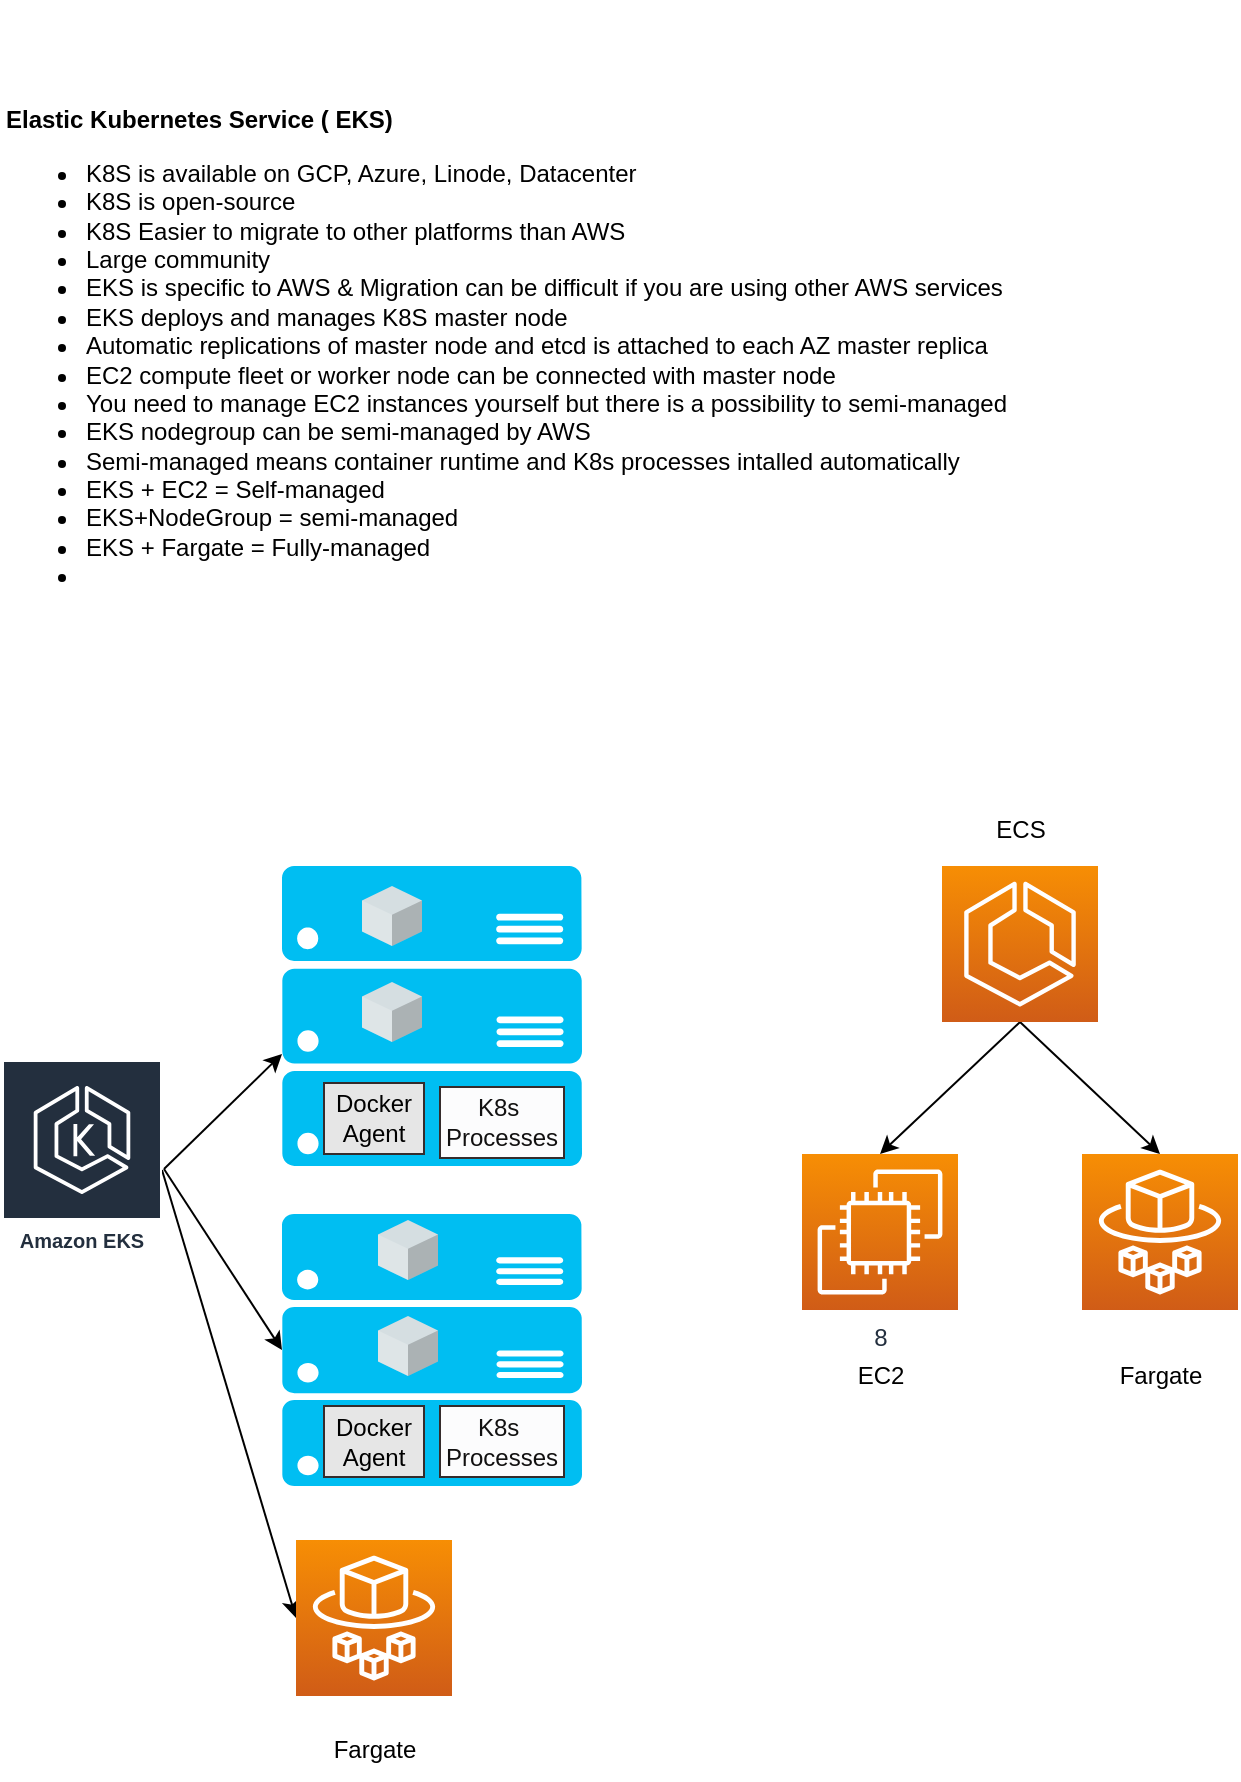 <mxfile>
    <diagram id="_XykE6QZpFNbgmbgRpjM" name="Page-1">
        <mxGraphModel dx="906" dy="527" grid="1" gridSize="10" guides="1" tooltips="1" connect="1" arrows="1" fold="1" page="1" pageScale="1" pageWidth="827" pageHeight="1169" math="0" shadow="0">
            <root>
                <mxCell id="0"/>
                <mxCell id="1" parent="0"/>
                <mxCell id="2" value="&lt;b&gt;Elastic Kubernetes Service ( EKS)&lt;/b&gt;&lt;br&gt;&lt;ul&gt;&lt;li&gt;K8S is available on GCP, Azure, Linode, Datacenter&lt;/li&gt;&lt;li&gt;K8S is open-source&lt;/li&gt;&lt;li&gt;K8S Easier to migrate to other platforms than AWS&lt;/li&gt;&lt;li&gt;Large community&lt;/li&gt;&lt;li&gt;EKS is specific to AWS &amp;amp; Migration can be difficult if you are using other AWS services&lt;/li&gt;&lt;li&gt;EKS deploys and manages K8S master node&lt;/li&gt;&lt;li&gt;Automatic replications of master node and etcd is attached to each AZ master replica&lt;/li&gt;&lt;li&gt;EC2 compute fleet or worker node can be connected with master node&lt;/li&gt;&lt;li&gt;You need to manage EC2 instances yourself but there is a possibility to semi-managed&lt;/li&gt;&lt;li&gt;EKS nodegroup can be semi-managed by AWS&lt;/li&gt;&lt;li&gt;Semi-managed means container runtime and K8s processes intalled automatically&lt;/li&gt;&lt;li&gt;EKS + EC2 = Self-managed&lt;/li&gt;&lt;li&gt;EKS+NodeGroup = semi-managed&lt;/li&gt;&lt;li&gt;EKS + Fargate = Fully-managed&lt;/li&gt;&lt;li&gt;&lt;br&gt;&lt;/li&gt;&lt;/ul&gt;" style="text;html=1;align=left;verticalAlign=middle;resizable=0;points=[];autosize=1;strokeColor=none;fillColor=none;" vertex="1" parent="1">
                    <mxGeometry x="30" y="30" width="520" height="360" as="geometry"/>
                </mxCell>
                <mxCell id="42" style="edgeStyle=none;html=1;entryX=0;entryY=0.5;entryDx=0;entryDy=0;entryPerimeter=0;" edge="1" parent="1" target="41">
                    <mxGeometry relative="1" as="geometry">
                        <mxPoint x="110" y="615" as="sourcePoint"/>
                    </mxGeometry>
                </mxCell>
                <mxCell id="17" value="" style="verticalLabelPosition=bottom;html=1;verticalAlign=top;align=center;strokeColor=none;fillColor=#00BEF2;shape=mxgraph.azure.server_rack;" vertex="1" parent="1">
                    <mxGeometry x="170" y="637" width="150" height="136" as="geometry"/>
                </mxCell>
                <mxCell id="18" value="" style="verticalLabelPosition=bottom;html=1;verticalAlign=top;align=center;strokeColor=none;fillColor=#00BEF2;shape=mxgraph.azure.server_rack;" vertex="1" parent="1">
                    <mxGeometry x="170" y="463" width="150" height="150" as="geometry"/>
                </mxCell>
                <mxCell id="19" value="Docker Agent" style="whiteSpace=wrap;html=1;gradientColor=none;fillColor=#E6E6E6;strokeColor=#352c2c;gradientDirection=west;fontColor=#000000;" vertex="1" parent="1">
                    <mxGeometry x="191" y="571.5" width="50" height="35.5" as="geometry"/>
                </mxCell>
                <mxCell id="21" value="" style="edgeStyle=none;orthogonalLoop=1;jettySize=auto;html=1;entryX=0;entryY=0.5;entryDx=0;entryDy=0;entryPerimeter=0;exitX=1;exitY=0.5;exitDx=0;exitDy=0;exitPerimeter=0;" edge="1" parent="1">
                    <mxGeometry width="100" relative="1" as="geometry">
                        <mxPoint x="111" y="614.5" as="sourcePoint"/>
                        <mxPoint x="170" y="557" as="targetPoint"/>
                    </mxGeometry>
                </mxCell>
                <mxCell id="22" value="" style="edgeStyle=none;orthogonalLoop=1;jettySize=auto;html=1;entryX=0;entryY=0.5;entryDx=0;entryDy=0;entryPerimeter=0;exitX=1;exitY=0.5;exitDx=0;exitDy=0;exitPerimeter=0;" edge="1" parent="1" target="17">
                    <mxGeometry width="100" relative="1" as="geometry">
                        <mxPoint x="111" y="614.5" as="sourcePoint"/>
                        <mxPoint x="180" y="567" as="targetPoint"/>
                        <Array as="points"/>
                    </mxGeometry>
                </mxCell>
                <mxCell id="24" value="" style="verticalLabelPosition=bottom;verticalAlign=top;html=1;shape=mxgraph.infographic.shadedCube;isoAngle=15;fillColor=#d5dee1;strokeColor=none;" vertex="1" parent="1">
                    <mxGeometry x="210" y="473" width="30" height="30" as="geometry"/>
                </mxCell>
                <mxCell id="27" value="Docker Agent" style="whiteSpace=wrap;html=1;gradientColor=none;fillColor=#E6E6E6;strokeColor=#352c2c;gradientDirection=west;fontColor=#000000;" vertex="1" parent="1">
                    <mxGeometry x="191" y="733" width="50" height="35.5" as="geometry"/>
                </mxCell>
                <mxCell id="28" value="K8s&amp;nbsp;&lt;br&gt;Processes" style="whiteSpace=wrap;html=1;gradientColor=none;fillColor=#fcfcfd;strokeColor=#352c2c;gradientDirection=west;fontColor=#121111;" vertex="1" parent="1">
                    <mxGeometry x="249" y="733" width="62" height="35.5" as="geometry"/>
                </mxCell>
                <mxCell id="29" value="K8s&amp;nbsp;&lt;br&gt;Processes" style="whiteSpace=wrap;html=1;gradientColor=none;fillColor=#fcfcfd;strokeColor=#352c2c;gradientDirection=west;fontColor=#121111;" vertex="1" parent="1">
                    <mxGeometry x="249" y="573.5" width="62" height="35.5" as="geometry"/>
                </mxCell>
                <mxCell id="30" value="" style="verticalLabelPosition=bottom;verticalAlign=top;html=1;shape=mxgraph.infographic.shadedCube;isoAngle=15;fillColor=#d5dee1;strokeColor=none;" vertex="1" parent="1">
                    <mxGeometry x="210" y="521" width="30" height="30" as="geometry"/>
                </mxCell>
                <mxCell id="31" value="" style="verticalLabelPosition=bottom;verticalAlign=top;html=1;shape=mxgraph.infographic.shadedCube;isoAngle=15;fillColor=#d5dee1;strokeColor=none;" vertex="1" parent="1">
                    <mxGeometry x="218" y="640" width="30" height="30" as="geometry"/>
                </mxCell>
                <mxCell id="32" value="" style="verticalLabelPosition=bottom;verticalAlign=top;html=1;shape=mxgraph.infographic.shadedCube;isoAngle=15;fillColor=#d5dee1;strokeColor=none;" vertex="1" parent="1">
                    <mxGeometry x="218" y="688" width="30" height="30" as="geometry"/>
                </mxCell>
                <mxCell id="36" style="edgeStyle=none;html=1;exitX=0.5;exitY=1;exitDx=0;exitDy=0;exitPerimeter=0;entryX=0.5;entryY=0;entryDx=0;entryDy=0;entryPerimeter=0;" edge="1" parent="1" source="33" target="34">
                    <mxGeometry relative="1" as="geometry"/>
                </mxCell>
                <mxCell id="37" style="edgeStyle=none;html=1;exitX=0.5;exitY=1;exitDx=0;exitDy=0;exitPerimeter=0;entryX=0.5;entryY=0;entryDx=0;entryDy=0;entryPerimeter=0;" edge="1" parent="1" source="33" target="35">
                    <mxGeometry relative="1" as="geometry"/>
                </mxCell>
                <object label="" ECS="" id="33">
                    <mxCell style="sketch=0;points=[[0,0,0],[0.25,0,0],[0.5,0,0],[0.75,0,0],[1,0,0],[0,1,0],[0.25,1,0],[0.5,1,0],[0.75,1,0],[1,1,0],[0,0.25,0],[0,0.5,0],[0,0.75,0],[1,0.25,0],[1,0.5,0],[1,0.75,0]];outlineConnect=0;fontColor=#232F3E;gradientColor=#F78E04;gradientDirection=north;fillColor=#D05C17;strokeColor=#ffffff;dashed=0;verticalLabelPosition=bottom;verticalAlign=top;align=center;html=1;fontSize=12;fontStyle=0;aspect=fixed;shape=mxgraph.aws4.resourceIcon;resIcon=mxgraph.aws4.ecs;" vertex="1" parent="1">
                        <mxGeometry x="500" y="463" width="78" height="78" as="geometry"/>
                    </mxCell>
                </object>
                <mxCell id="34" value="8" style="sketch=0;points=[[0,0,0],[0.25,0,0],[0.5,0,0],[0.75,0,0],[1,0,0],[0,1,0],[0.25,1,0],[0.5,1,0],[0.75,1,0],[1,1,0],[0,0.25,0],[0,0.5,0],[0,0.75,0],[1,0.25,0],[1,0.5,0],[1,0.75,0]];outlineConnect=0;fontColor=#232F3E;gradientColor=#F78E04;gradientDirection=north;fillColor=#D05C17;strokeColor=#ffffff;dashed=0;verticalLabelPosition=bottom;verticalAlign=top;align=center;html=1;fontSize=12;fontStyle=0;aspect=fixed;shape=mxgraph.aws4.resourceIcon;resIcon=mxgraph.aws4.ec2;" vertex="1" parent="1">
                    <mxGeometry x="430" y="607" width="78" height="78" as="geometry"/>
                </mxCell>
                <mxCell id="35" value="" style="sketch=0;points=[[0,0,0],[0.25,0,0],[0.5,0,0],[0.75,0,0],[1,0,0],[0,1,0],[0.25,1,0],[0.5,1,0],[0.75,1,0],[1,1,0],[0,0.25,0],[0,0.5,0],[0,0.75,0],[1,0.25,0],[1,0.5,0],[1,0.75,0]];outlineConnect=0;fontColor=#232F3E;gradientColor=#F78E04;gradientDirection=north;fillColor=#D05C17;strokeColor=#ffffff;dashed=0;verticalLabelPosition=bottom;verticalAlign=top;align=center;html=1;fontSize=12;fontStyle=0;aspect=fixed;shape=mxgraph.aws4.resourceIcon;resIcon=mxgraph.aws4.fargate;" vertex="1" parent="1">
                    <mxGeometry x="570" y="607" width="78" height="78" as="geometry"/>
                </mxCell>
                <mxCell id="38" value="ECS" style="text;html=1;align=center;verticalAlign=middle;resizable=0;points=[];autosize=1;strokeColor=none;fillColor=none;" vertex="1" parent="1">
                    <mxGeometry x="514" y="430" width="50" height="30" as="geometry"/>
                </mxCell>
                <mxCell id="39" value="EC2" style="text;html=1;align=center;verticalAlign=middle;resizable=0;points=[];autosize=1;strokeColor=none;fillColor=none;" vertex="1" parent="1">
                    <mxGeometry x="444" y="703" width="50" height="30" as="geometry"/>
                </mxCell>
                <mxCell id="40" value="Fargate" style="text;html=1;align=center;verticalAlign=middle;resizable=0;points=[];autosize=1;strokeColor=none;fillColor=none;" vertex="1" parent="1">
                    <mxGeometry x="574" y="703" width="70" height="30" as="geometry"/>
                </mxCell>
                <mxCell id="41" value="" style="sketch=0;points=[[0,0,0],[0.25,0,0],[0.5,0,0],[0.75,0,0],[1,0,0],[0,1,0],[0.25,1,0],[0.5,1,0],[0.75,1,0],[1,1,0],[0,0.25,0],[0,0.5,0],[0,0.75,0],[1,0.25,0],[1,0.5,0],[1,0.75,0]];outlineConnect=0;fontColor=#232F3E;gradientColor=#F78E04;gradientDirection=north;fillColor=#D05C17;strokeColor=#ffffff;dashed=0;verticalLabelPosition=bottom;verticalAlign=top;align=center;html=1;fontSize=12;fontStyle=0;aspect=fixed;shape=mxgraph.aws4.resourceIcon;resIcon=mxgraph.aws4.fargate;" vertex="1" parent="1">
                    <mxGeometry x="177" y="800" width="78" height="78" as="geometry"/>
                </mxCell>
                <mxCell id="43" value="Fargate" style="text;html=1;align=center;verticalAlign=middle;resizable=0;points=[];autosize=1;strokeColor=none;fillColor=none;" vertex="1" parent="1">
                    <mxGeometry x="181" y="890" width="70" height="30" as="geometry"/>
                </mxCell>
                <mxCell id="44" value="Amazon EKS" style="sketch=0;outlineConnect=0;fontColor=#232F3E;gradientColor=none;strokeColor=#ffffff;fillColor=#232F3E;dashed=0;verticalLabelPosition=middle;verticalAlign=bottom;align=center;html=1;whiteSpace=wrap;fontSize=10;fontStyle=1;spacing=3;shape=mxgraph.aws4.productIcon;prIcon=mxgraph.aws4.eks;" vertex="1" parent="1">
                    <mxGeometry x="30" y="560" width="80" height="100" as="geometry"/>
                </mxCell>
            </root>
        </mxGraphModel>
    </diagram>
</mxfile>